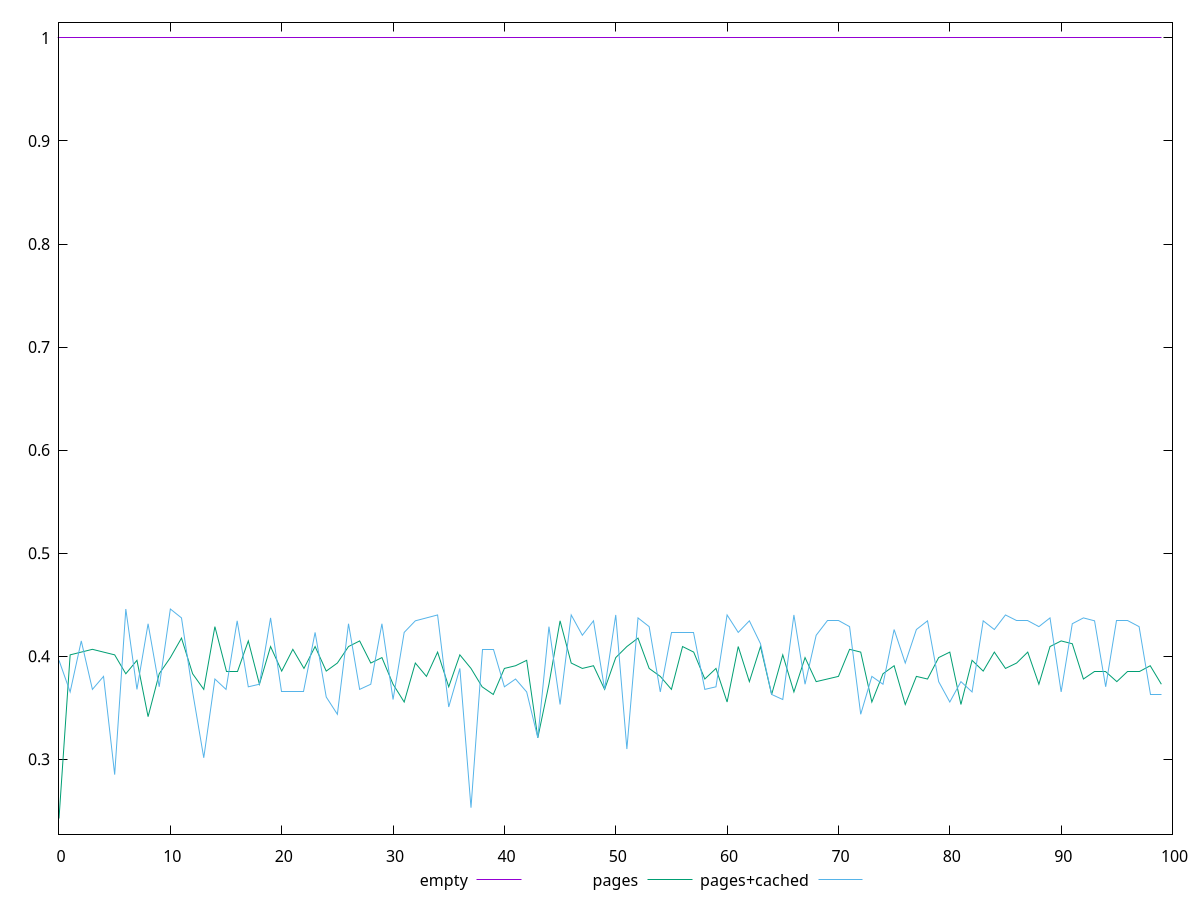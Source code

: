 $_empty <<EOF
0.9999999641342965
0.9999999641342965
0.9999999641342965
0.9999999641342965
0.9999999641342965
0.9999999641342965
0.9999999641342965
0.9999999641342965
0.9999999641342965
0.9999999641342965
0.9999999641342965
0.9999999641342965
0.9999999641342965
0.9999999641342965
0.9999999641342965
0.9999999641342965
0.9999999641342965
0.9999999641342965
0.9999999641342965
0.9999999641342965
0.9999999641342965
0.9999999641342965
0.9999999641342965
0.9999999641342965
0.9999999641342965
0.9999999641342965
0.9999999641342965
0.9999999641342965
0.9999999641342965
0.9999999641342965
0.9999999641342965
0.9999999641342965
0.9999999641342965
0.9999999641342965
0.9999999641342965
0.9999999641342965
0.9999999641342965
0.9999999641342965
0.9999999641342965
0.9999999641342965
0.9999999641342965
0.9999999641342965
0.9999999641342965
0.9999999641342965
0.9999999641342965
0.9999999641342965
0.9999999641342965
0.9999999641342965
0.9999999641342965
0.9999999641342965
0.9999999641342965
0.9999999641342965
0.9999999641342965
0.9999999641342965
0.9999999641342965
0.9999999641342965
0.9999999641342965
0.9999999641342965
0.9999999641342965
0.9999999641342965
0.9999999641342965
0.9999999641342965
0.9999999641342965
0.9999999641342965
0.9999999641342965
0.9999999641342965
0.9999999641342965
0.9999999641342965
0.9999999641342965
0.9999999641342965
0.9999999641342965
0.9999999641342965
0.9999999641342965
0.9999999641342965
0.9999999641342965
0.9999999641342965
0.9999999641342965
0.9999999641342965
0.9999999641342965
0.9999999641342965
0.9999999641342965
0.9999999641342965
0.9999999641342965
0.9999999641342965
0.9999999641342965
0.9999999641342965
0.9999999641342965
0.9999999641342965
0.9999999641342965
0.9999999641342965
0.9999999641342965
0.9999999641342965
0.9999999641342965
0.9999999641342965
0.9999999641342965
0.9999999641342965
0.9999999641342965
0.9999999641342965
0.9999999641342965
0.9999999641342965
EOF
$_pages <<EOF
0.2425197073059409
0.4013331823955296
0.404008499025749
0.40669780678037903
0.404008499025749
0.4013331823955296
0.3829979349557569
0.39602454179826796
0.3413116586107596
0.3829979349557521
0.3986718621702126
0.4175947771385457
0.3829979349557569
0.36782727249668157
0.42871468007592217
0.3855752658136056
0.3855752658136056
0.41484959569195007
0.3728283622283925
0.40940109850833006
0.3855752658136056
0.40669780678037903
0.38816658760399136
0.40940109850833006
0.3855752658136056
0.39339122293424816
0.409401098508325
0.4148495956919451
0.3933912229342573
0.3986718621702126
0.37282836222838817
0.3555676813469126
0.3933912229342573
0.3804345882704065
0.404008499025749
0.3703208536464965
0.4013331823955296
0.38816658760398653
0.3703208536464922
0.36288182832269134
0.3881665876039957
0.39077190547644314
0.39602454179826796
0.32084699346177964
0.3728283622283925
0.4343578459053614
0.3933912229342528
0.38816658760399136
0.39077190547644314
0.36782727249668157
0.3986718621702173
0.4094010985083202
0.41759477713855103
0.38816658760399136
0.3804345882704065
0.36782727249668157
0.409401098508325
0.404008499025749
0.37788521742226383
0.38816658760399136
0.3555676813469126
0.409401098508325
0.3753498125355668
0.409401098508325
0.3628818283226867
0.4013331823955296
0.36534760307969977
0.3986718621702173
0.37534981253556204
0.37788521742226383
0.3804345882704065
0.40669780678037903
0.404008499025749
0.3555676813469126
0.3829979349557613
0.39077190547644786
0.3531572881383264
0.3804345882704065
0.37788521742226383
0.3986718621702126
0.4040084990257442
0.3531572881383264
0.39602454179826796
0.3855752658136056
0.40400849902575375
0.38816658760399136
0.3933912229342528
0.404008499025749
0.3728283622283972
0.40940109850833006
0.41484959569195007
0.412118365148831
0.37788521742226383
0.38557526581361035
0.3855752658136056
0.3753498125355668
0.38557526581361035
0.3855752658136056
0.39077190547644314
0.3728283622283925
EOF
$_pagesCached <<EOF
0.39602454179826796
0.3653476030797045
0.41484959569195007
0.36782727249668157
0.3804345882704112
0.28511624788332457
0.4458095268025519
0.36782727249668157
0.43152934857222425
0.3703208536464965
0.4458095268025572
0.4372001439927675
0.36534760307969977
0.30146316384229
0.37788521742226383
0.36782727249668157
0.4343578459053566
0.3703208536464965
0.3728283622283972
0.4372001439927725
0.36534760307969977
0.3653476030797045
0.36534760307969977
0.4231269305563798
0.3604299298111549
0.34365336088889015
0.43152934857222425
0.36782727249667685
0.3728283622283925
0.43152934857222425
0.35799188782046293
0.4231269305563798
0.4343578459053566
0.4372001439927675
0.44005621242607357
0.35076068472419847
0.38816658760398653
0.25302431296883876
0.40669780678037903
0.40669780678037903
0.3703208536464922
0.37788521742226383
0.3653476030796952
0.32084699346177964
0.42871468007592217
0.3531572881383309
0.44005621242606846
0.4203538944598205
0.4343578459053566
0.36782727249668157
0.44005621242606846
0.3099465791610012
0.4372001439927725
0.42871468007592217
0.3653476030797045
0.4231269305563798
0.4231269305563848
0.4231269305563848
0.36782727249668157
0.3703208536464922
0.44005621242606846
0.4231269305563798
0.4343578459053566
0.412118365148831
0.36288182832269134
0.35799188782046293
0.44005621242606846
0.3728283622283925
0.4203538944598205
0.4343578459053566
0.4343578459053566
0.42871468007592217
0.34365336088889015
0.38043458827040194
0.3728283622283972
0.42591386621683086
0.39339122293424816
0.42591386621683086
0.4343578459053512
0.37534981253556204
0.35556768134691724
0.37534981253557126
0.36534760307969977
0.4343578459053512
0.42591386621683613
0.44005621242606846
0.4343578459053566
0.4343578459053512
0.42871468007592745
0.4372001439927725
0.36534760307969977
0.43152934857222425
0.4372001439927675
0.4343578459053566
0.3703208536464965
0.4343578459053512
0.4343578459053614
0.42871468007592745
0.36288182832269134
0.3628818283226867
EOF
set key outside below
set terminal pngcairo
set output "report_00004_2020-11-02T20-21-41.718Z/max-potential-fid/max-potential-fid_empty_pages_pages+cached.png"
set yrange [0.2273701021693738:1.0151495692708636]
plot $_empty title "empty" with line ,$_pages title "pages" with line ,$_pagesCached title "pages+cached" with line ,
